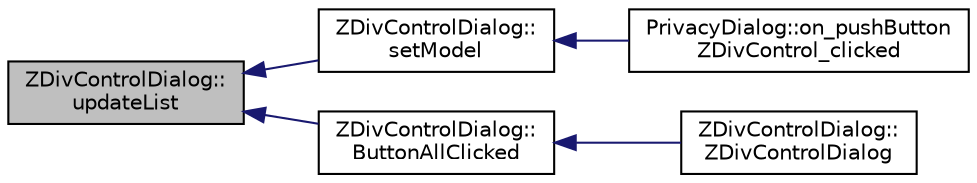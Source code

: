 digraph "ZDivControlDialog::updateList"
{
  edge [fontname="Helvetica",fontsize="10",labelfontname="Helvetica",labelfontsize="10"];
  node [fontname="Helvetica",fontsize="10",shape=record];
  rankdir="LR";
  Node31 [label="ZDivControlDialog::\lupdateList",height=0.2,width=0.4,color="black", fillcolor="grey75", style="filled", fontcolor="black"];
  Node31 -> Node32 [dir="back",color="midnightblue",fontsize="10",style="solid",fontname="Helvetica"];
  Node32 [label="ZDivControlDialog::\lsetModel",height=0.2,width=0.4,color="black", fillcolor="white", style="filled",URL="$class_z_div_control_dialog.html#a4ab4c00c0dbba743cbaaacc4f229cfa2"];
  Node32 -> Node33 [dir="back",color="midnightblue",fontsize="10",style="solid",fontname="Helvetica"];
  Node33 [label="PrivacyDialog::on_pushButton\lZDivControl_clicked",height=0.2,width=0.4,color="black", fillcolor="white", style="filled",URL="$class_privacy_dialog.html#a5b91f0ad49402663e5261110eb977163"];
  Node31 -> Node34 [dir="back",color="midnightblue",fontsize="10",style="solid",fontname="Helvetica"];
  Node34 [label="ZDivControlDialog::\lButtonAllClicked",height=0.2,width=0.4,color="black", fillcolor="white", style="filled",URL="$class_z_div_control_dialog.html#aaa5503647cedd55007b4ca106ed1527a"];
  Node34 -> Node35 [dir="back",color="midnightblue",fontsize="10",style="solid",fontname="Helvetica"];
  Node35 [label="ZDivControlDialog::\lZDivControlDialog",height=0.2,width=0.4,color="black", fillcolor="white", style="filled",URL="$class_z_div_control_dialog.html#af899a7ecc19c29ea591ee32b6acbd952"];
}
